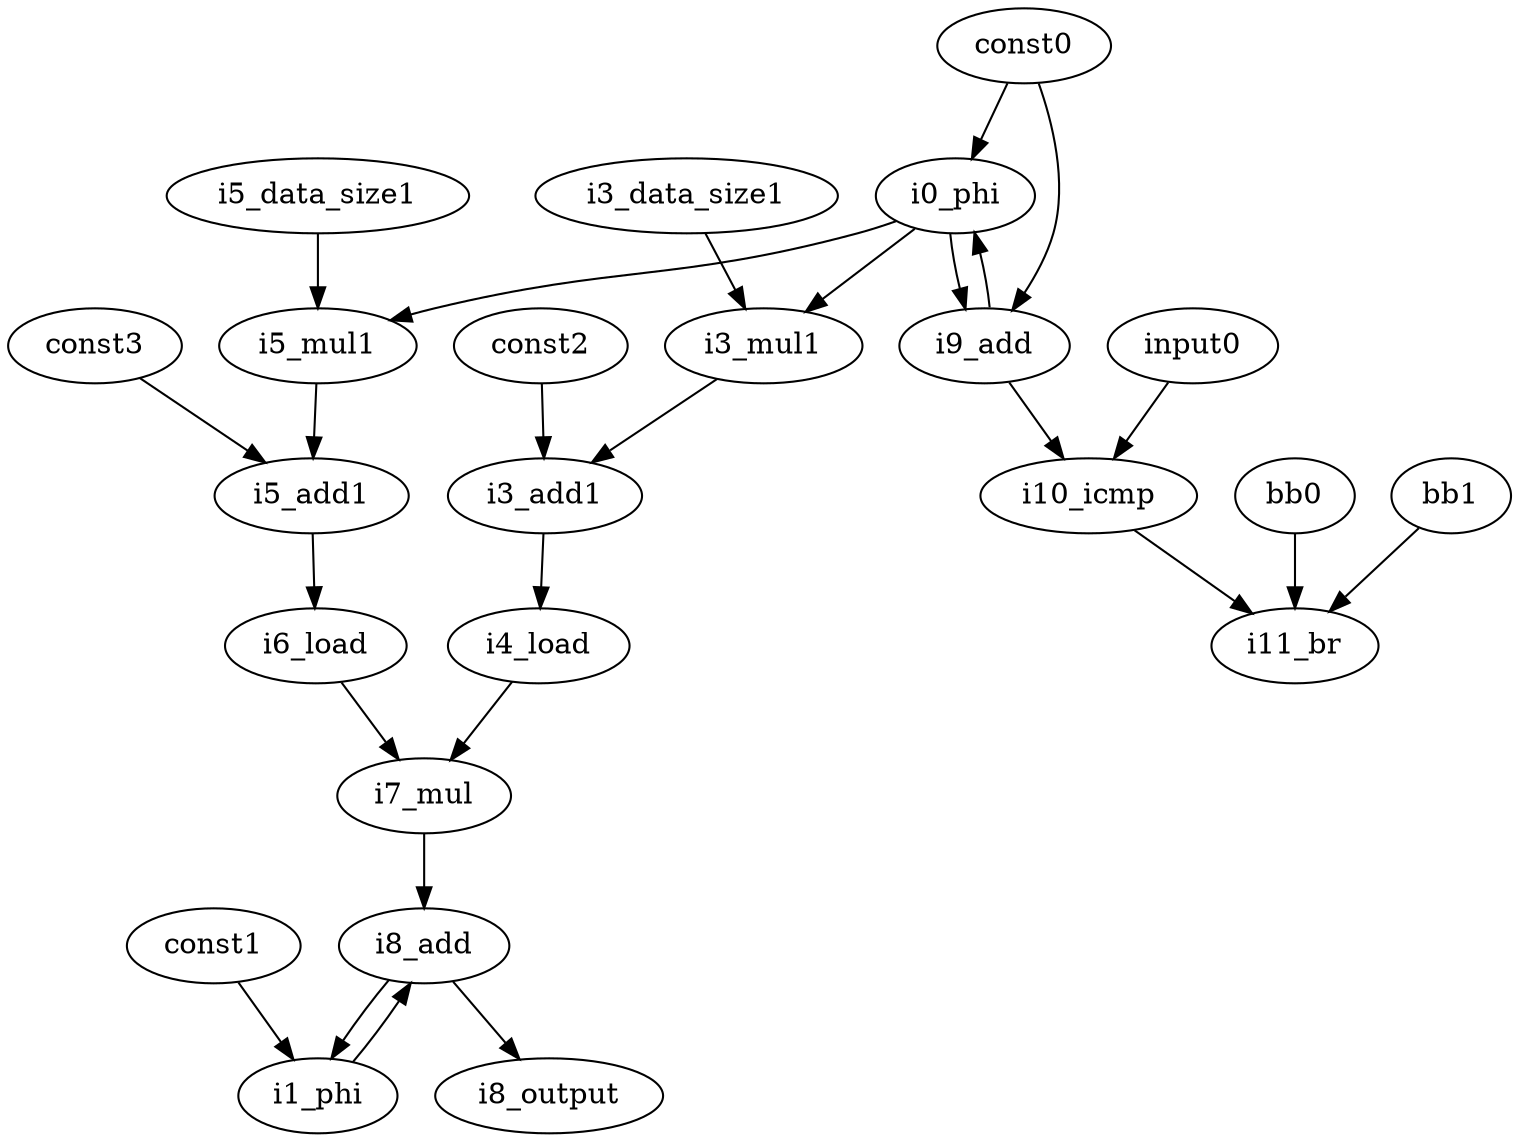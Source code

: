 digraph G {
    const0 [opcode=const, constVal="1"];
    i0_phi [opcode=phi];
    const1 [opcode=const, constVal="0"];
    i1_phi [opcode=phi];
    const2 [opcode=const, constVal="4"];
    i3_data_size1 [opcode=const, constVal="4"];
    i3_mul1 [opcode=mul];
    i3_add1 [opcode=add];
    i4_load [opcode=load];
    const3 [opcode=const, constVal="36"];
    i5_data_size1 [opcode=const, constVal="4"];
    i5_mul1 [opcode=mul];
    i5_add1 [opcode=add];
    i6_load [opcode=load];
    i7_mul [opcode=mul];
    i8_add [opcode=add];
    i9_add [opcode=add];
    input0 [opcode=input];
    i10_icmp [opcode=icmp];
    bb0 [opcode=input];
    bb1 [opcode=input];
    i11_br [opcode=br];
    i8_output [opcode=output];
    const0 -> i0_phi [operand=LHS];
    const0 -> i9_add [operand=any2input];
    i0_phi -> i3_mul1 [operand=any2input];
    i0_phi -> i5_mul1 [operand=any2input];
    i0_phi -> i9_add [operand=any2input];
    const1 -> i1_phi [operand=LHS];
    i1_phi -> i8_add [operand=any2input];
    const2 -> i3_add1 [operand=any2input];
    i3_data_size1 -> i3_mul1 [operand=any2input];
    i3_mul1 -> i3_add1 [operand=any2input];
    i3_add1 -> i4_load [operand=addr];
    i4_load -> i7_mul [operand=any2input];
    const3 -> i5_add1 [operand=any2input];
    i5_data_size1 -> i5_mul1 [operand=any2input];
    i5_mul1 -> i5_add1 [operand=any2input];
    i5_add1 -> i6_load [operand=addr];
    i6_load -> i7_mul [operand=any2input];
    i7_mul -> i8_add [operand=any2input];
    i8_add -> i1_phi [operand=RHS];
    i8_add -> i8_output;
    i9_add -> i0_phi [operand=RHS];
    i9_add -> i10_icmp [operand=LHS];
    input0 -> i10_icmp [operand=RHS];
    i10_icmp -> i11_br [operand=branch_cond];
    bb0 -> i11_br [operand=branch_true];
    bb1 -> i11_br [operand=branch_false];
}
